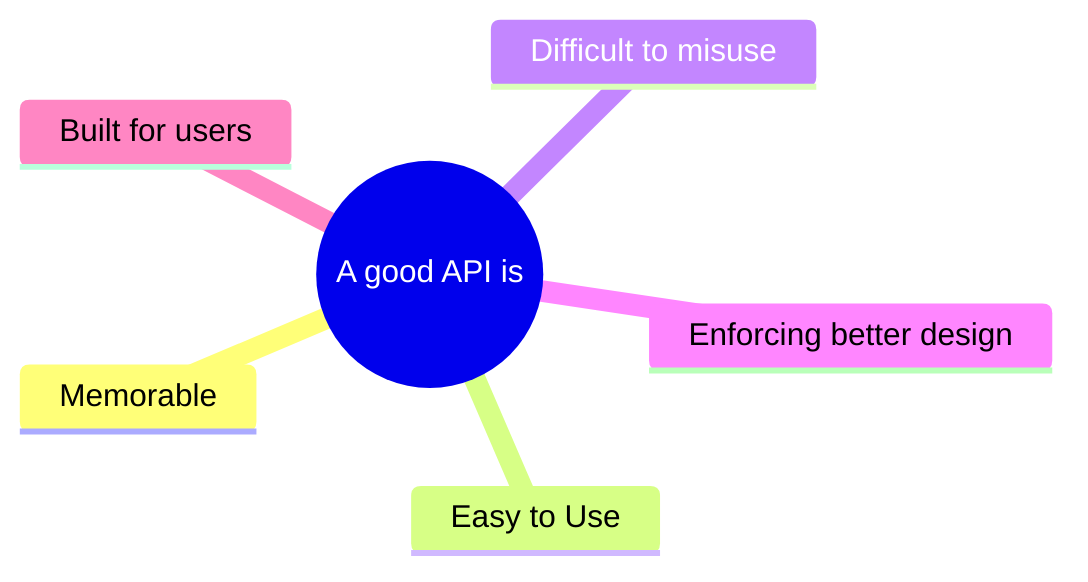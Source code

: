 mindmap
  root((A good API is))
    Memorable
    Easy to Use 
    Difficult to misuse
    Enforcing better design
    Built for users